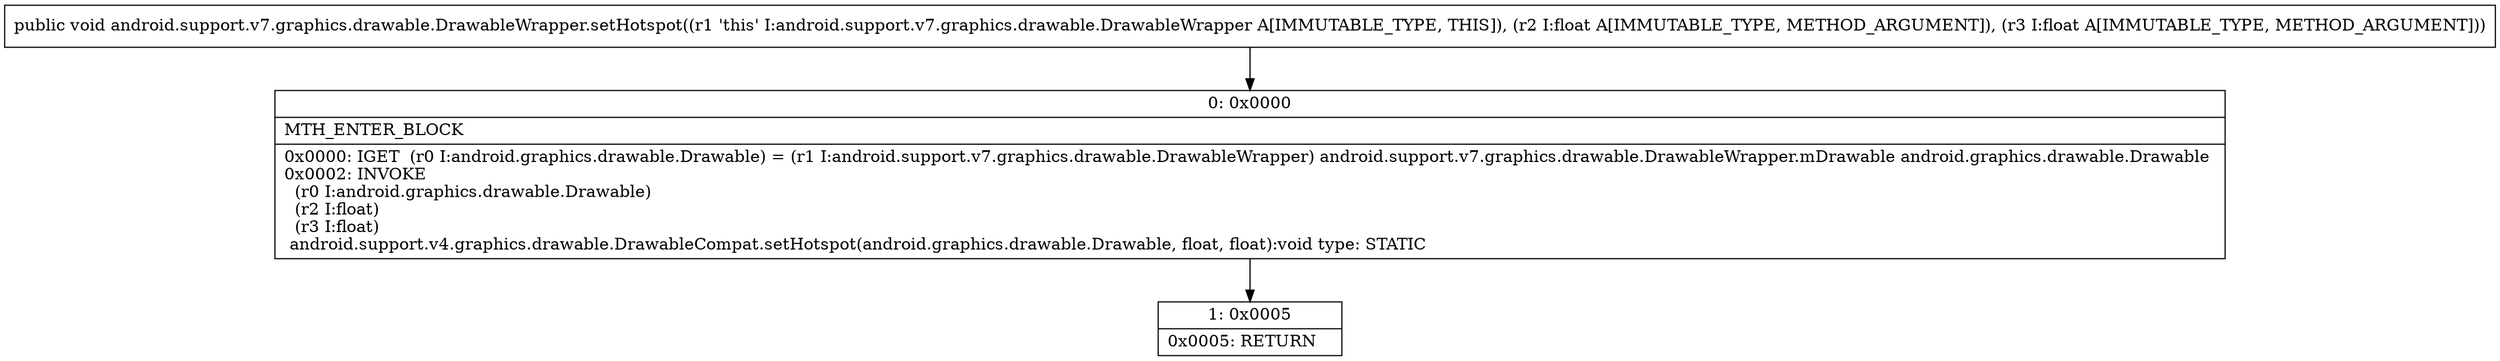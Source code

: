 digraph "CFG forandroid.support.v7.graphics.drawable.DrawableWrapper.setHotspot(FF)V" {
Node_0 [shape=record,label="{0\:\ 0x0000|MTH_ENTER_BLOCK\l|0x0000: IGET  (r0 I:android.graphics.drawable.Drawable) = (r1 I:android.support.v7.graphics.drawable.DrawableWrapper) android.support.v7.graphics.drawable.DrawableWrapper.mDrawable android.graphics.drawable.Drawable \l0x0002: INVOKE  \l  (r0 I:android.graphics.drawable.Drawable)\l  (r2 I:float)\l  (r3 I:float)\l android.support.v4.graphics.drawable.DrawableCompat.setHotspot(android.graphics.drawable.Drawable, float, float):void type: STATIC \l}"];
Node_1 [shape=record,label="{1\:\ 0x0005|0x0005: RETURN   \l}"];
MethodNode[shape=record,label="{public void android.support.v7.graphics.drawable.DrawableWrapper.setHotspot((r1 'this' I:android.support.v7.graphics.drawable.DrawableWrapper A[IMMUTABLE_TYPE, THIS]), (r2 I:float A[IMMUTABLE_TYPE, METHOD_ARGUMENT]), (r3 I:float A[IMMUTABLE_TYPE, METHOD_ARGUMENT])) }"];
MethodNode -> Node_0;
Node_0 -> Node_1;
}

